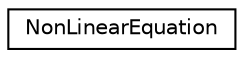 digraph "Graphical Class Hierarchy"
{
 // LATEX_PDF_SIZE
  edge [fontname="Helvetica",fontsize="10",labelfontname="Helvetica",labelfontsize="10"];
  node [fontname="Helvetica",fontsize="10",shape=record];
  rankdir="LR";
  Node0 [label="NonLinearEquation",height=0.2,width=0.4,color="black", fillcolor="white", style="filled",URL="$class_non_linear_equation.html",tooltip=" "];
}
